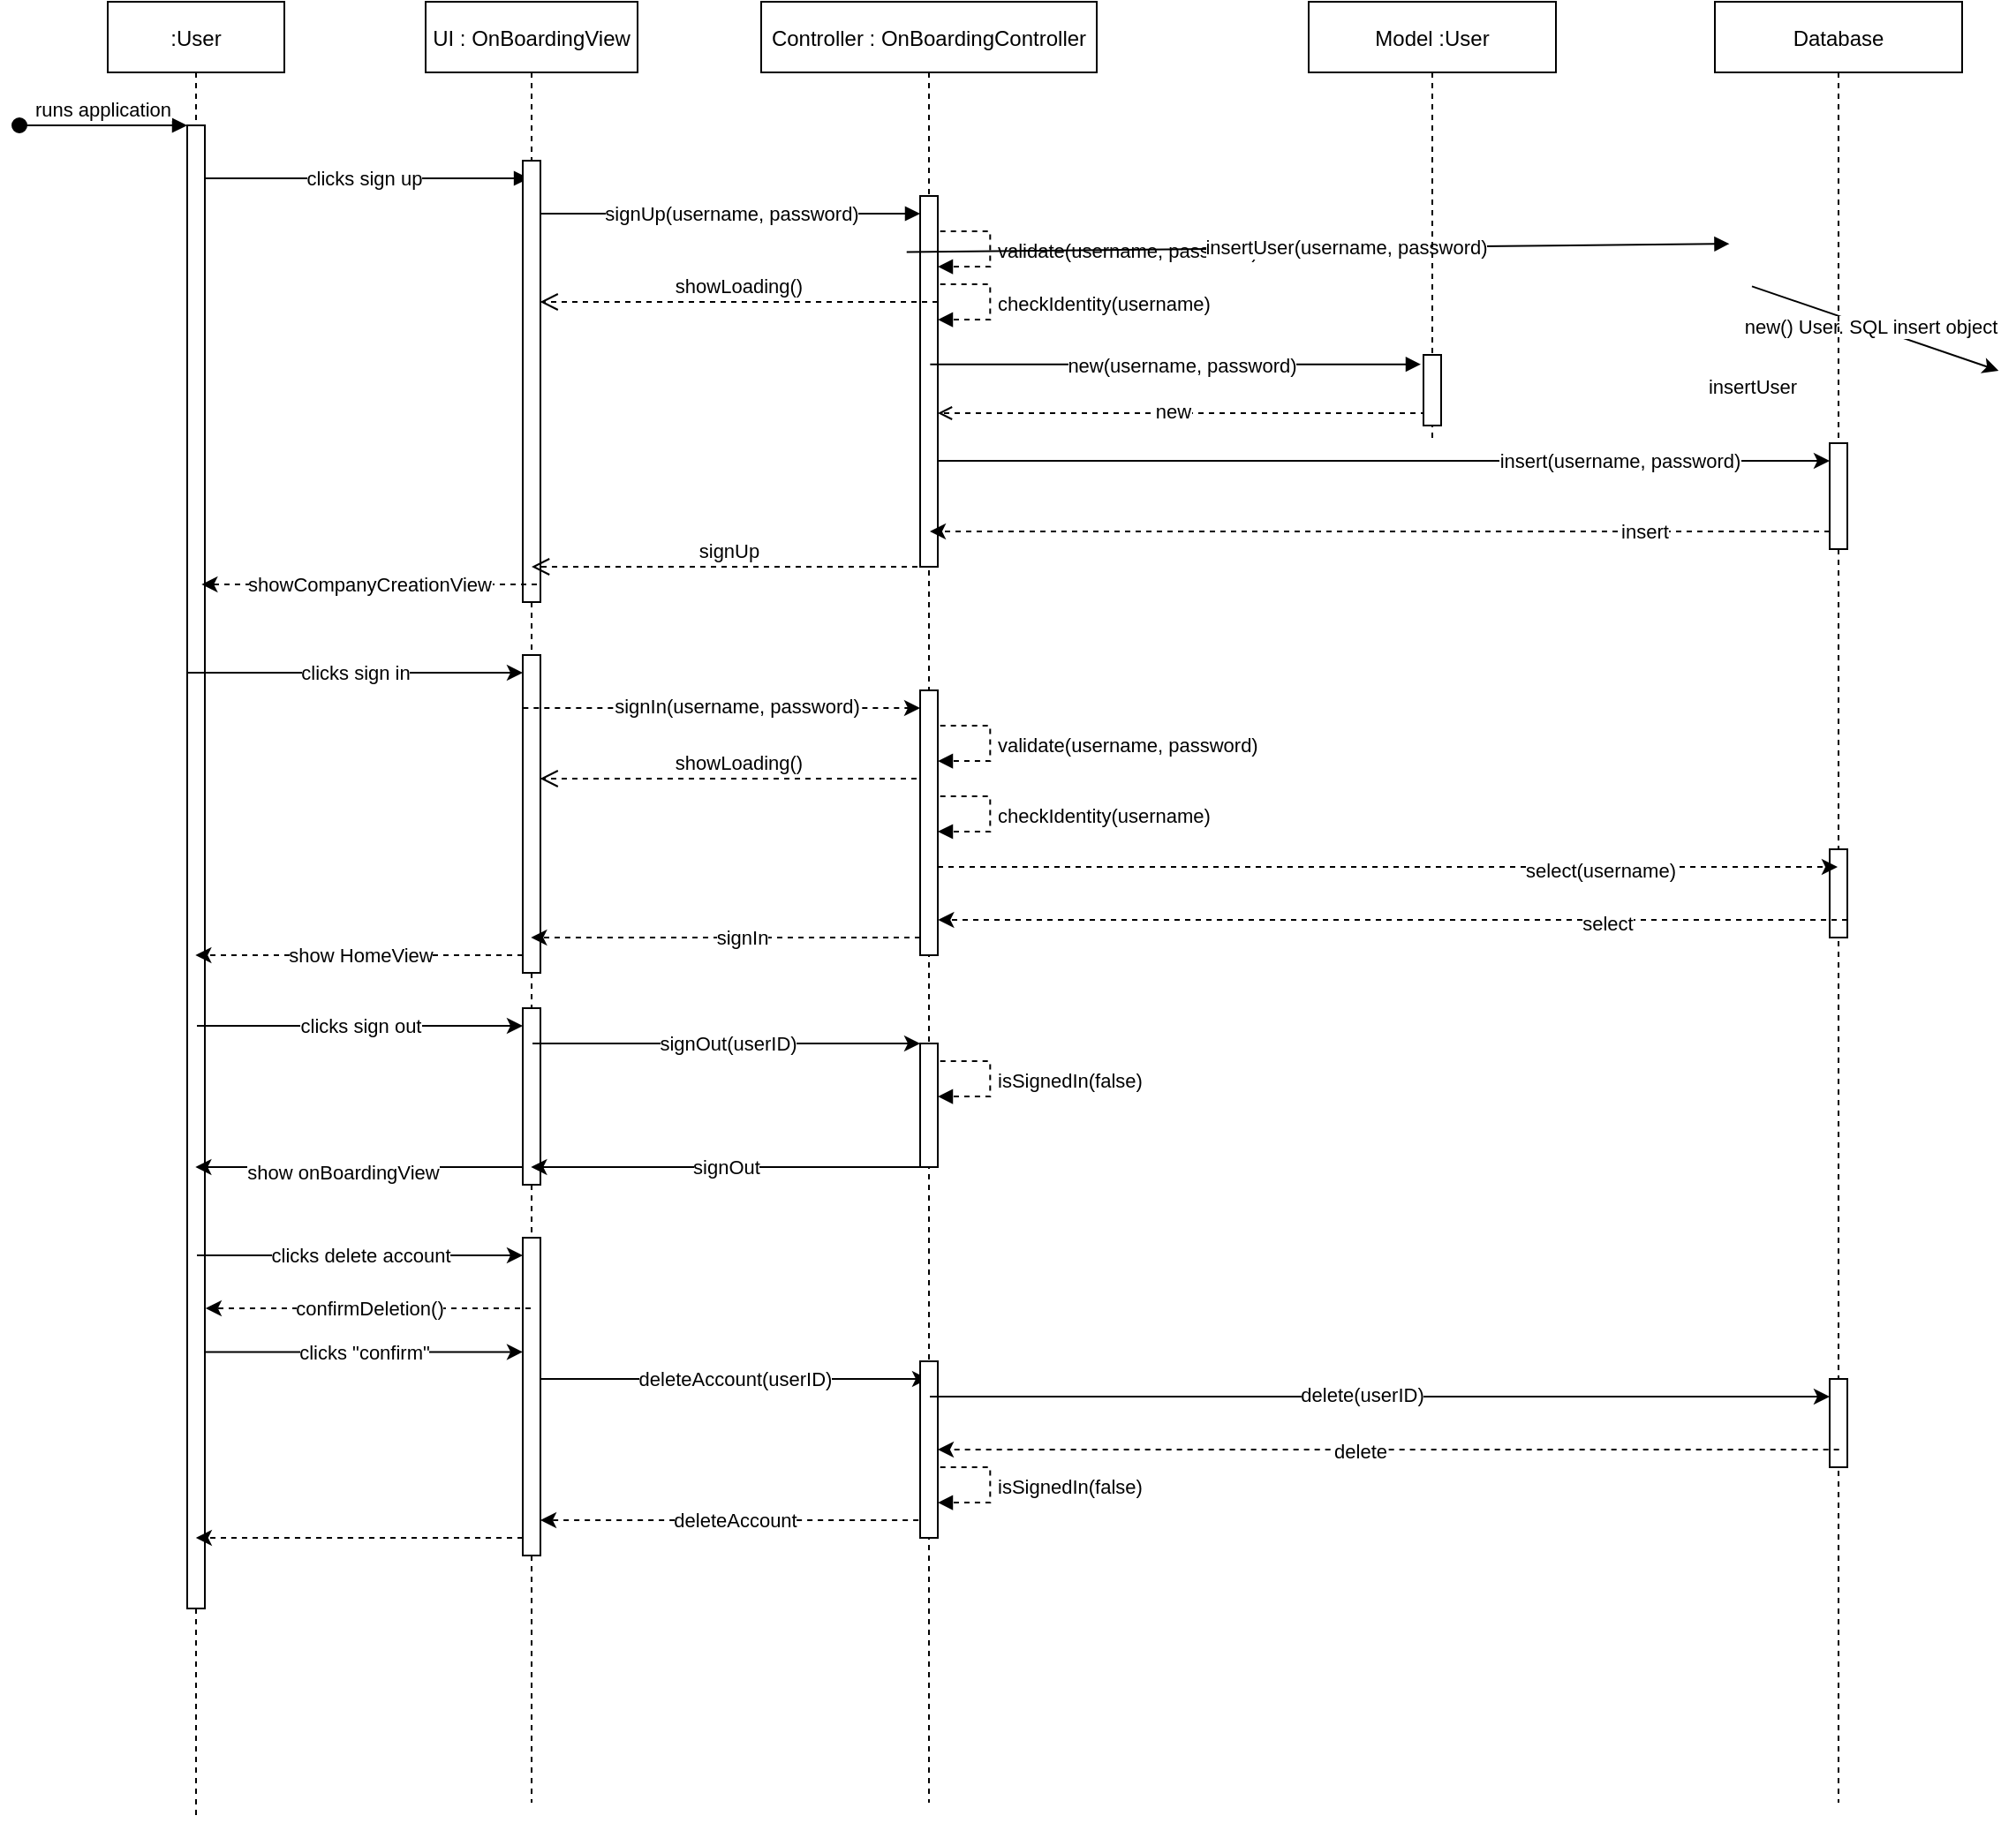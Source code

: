 <mxfile version="15.4.0" type="device"><diagram id="kgpKYQtTHZ0yAKxKKP6v" name="Page-1"><mxGraphModel dx="1650" dy="1036" grid="1" gridSize="10" guides="1" tooltips="1" connect="1" arrows="1" fold="1" page="1" pageScale="1" pageWidth="850" pageHeight="1100" math="0" shadow="0"><root><mxCell id="0"/><mxCell id="1" parent="0"/><mxCell id="3nuBFxr9cyL0pnOWT2aG-1" value=":User" style="shape=umlLifeline;perimeter=lifelinePerimeter;container=1;collapsible=0;recursiveResize=0;rounded=0;shadow=0;strokeWidth=1;" parent="1" vertex="1"><mxGeometry x="120" y="80" width="100" height="1030" as="geometry"/></mxCell><mxCell id="3nuBFxr9cyL0pnOWT2aG-2" value="" style="points=[];perimeter=orthogonalPerimeter;rounded=0;shadow=0;strokeWidth=1;" parent="3nuBFxr9cyL0pnOWT2aG-1" vertex="1"><mxGeometry x="45" y="70" width="10" height="840" as="geometry"/></mxCell><mxCell id="3nuBFxr9cyL0pnOWT2aG-3" value="runs application" style="verticalAlign=bottom;startArrow=oval;endArrow=block;startSize=8;shadow=0;strokeWidth=1;" parent="3nuBFxr9cyL0pnOWT2aG-1" target="3nuBFxr9cyL0pnOWT2aG-2" edge="1"><mxGeometry relative="1" as="geometry"><mxPoint x="-50" y="70" as="sourcePoint"/></mxGeometry></mxCell><mxCell id="3nuBFxr9cyL0pnOWT2aG-8" value="" style="verticalAlign=bottom;endArrow=block;shadow=0;strokeWidth=1;exitX=1.097;exitY=0.172;exitDx=0;exitDy=0;exitPerimeter=0;" parent="3nuBFxr9cyL0pnOWT2aG-1" edge="1"><mxGeometry relative="1" as="geometry"><mxPoint x="55.0" y="100.0" as="sourcePoint"/><mxPoint x="238.53" y="100.0" as="targetPoint"/></mxGeometry></mxCell><mxCell id="11hhM6i5iAfkKHrQpn12-8" value="clicks sign up" style="edgeLabel;html=1;align=center;verticalAlign=middle;resizable=0;points=[];" vertex="1" connectable="0" parent="3nuBFxr9cyL0pnOWT2aG-8"><mxGeometry x="0.121" relative="1" as="geometry"><mxPoint x="-13" as="offset"/></mxGeometry></mxCell><mxCell id="3nuBFxr9cyL0pnOWT2aG-5" value="UI : OnBoardingView" style="shape=umlLifeline;perimeter=lifelinePerimeter;container=1;collapsible=0;recursiveResize=0;rounded=0;shadow=0;strokeWidth=1;" parent="1" vertex="1"><mxGeometry x="300" y="80" width="120" height="1020" as="geometry"/></mxCell><mxCell id="3nuBFxr9cyL0pnOWT2aG-6" value="" style="points=[];perimeter=orthogonalPerimeter;rounded=0;shadow=0;strokeWidth=1;" parent="3nuBFxr9cyL0pnOWT2aG-5" vertex="1"><mxGeometry x="55" y="90" width="10" height="250" as="geometry"/></mxCell><mxCell id="11hhM6i5iAfkKHrQpn12-12" value="" style="verticalAlign=bottom;endArrow=block;shadow=0;strokeWidth=1;" edge="1" parent="3nuBFxr9cyL0pnOWT2aG-5"><mxGeometry relative="1" as="geometry"><mxPoint x="65" y="120" as="sourcePoint"/><mxPoint x="280" y="120" as="targetPoint"/></mxGeometry></mxCell><mxCell id="11hhM6i5iAfkKHrQpn12-13" value="signUp(username, password)" style="edgeLabel;html=1;align=center;verticalAlign=middle;resizable=0;points=[];" vertex="1" connectable="0" parent="11hhM6i5iAfkKHrQpn12-12"><mxGeometry x="0.121" relative="1" as="geometry"><mxPoint x="-13" as="offset"/></mxGeometry></mxCell><mxCell id="11hhM6i5iAfkKHrQpn12-109" value="showCompanyCreationView" style="edgeStyle=none;rounded=0;orthogonalLoop=1;jettySize=auto;html=1;dashed=1;startArrow=none;startFill=0;endArrow=classic;endFill=1;" edge="1" parent="3nuBFxr9cyL0pnOWT2aG-5"><mxGeometry relative="1" as="geometry"><mxPoint x="63" y="330" as="sourcePoint"/><mxPoint x="-126.833" y="330" as="targetPoint"/></mxGeometry></mxCell><mxCell id="11hhM6i5iAfkKHrQpn12-110" value="" style="points=[];perimeter=orthogonalPerimeter;rounded=0;shadow=0;strokeWidth=1;" vertex="1" parent="3nuBFxr9cyL0pnOWT2aG-5"><mxGeometry x="55" y="370" width="10" height="180" as="geometry"/></mxCell><mxCell id="11hhM6i5iAfkKHrQpn12-112" value="clicks sign in" style="edgeStyle=none;rounded=0;orthogonalLoop=1;jettySize=auto;html=1;startArrow=none;startFill=0;endArrow=classic;endFill=1;" edge="1" parent="3nuBFxr9cyL0pnOWT2aG-5"><mxGeometry relative="1" as="geometry"><mxPoint x="-134.833" y="380" as="sourcePoint"/><mxPoint x="55" y="380" as="targetPoint"/></mxGeometry></mxCell><mxCell id="11hhM6i5iAfkKHrQpn12-128" value="show HomeView" style="edgeStyle=none;rounded=0;orthogonalLoop=1;jettySize=auto;html=1;dashed=1;startArrow=none;startFill=0;endArrow=classic;endFill=1;" edge="1" parent="3nuBFxr9cyL0pnOWT2aG-5"><mxGeometry relative="1" as="geometry"><mxPoint x="55" y="540" as="sourcePoint"/><mxPoint x="-130.333" y="540" as="targetPoint"/></mxGeometry></mxCell><mxCell id="11hhM6i5iAfkKHrQpn12-129" value="" style="points=[];perimeter=orthogonalPerimeter;rounded=0;shadow=0;strokeWidth=1;" vertex="1" parent="3nuBFxr9cyL0pnOWT2aG-5"><mxGeometry x="55" y="570" width="10" height="100" as="geometry"/></mxCell><mxCell id="11hhM6i5iAfkKHrQpn12-130" value="clicks sign out" style="edgeStyle=none;rounded=0;orthogonalLoop=1;jettySize=auto;html=1;startArrow=none;startFill=0;endArrow=classic;endFill=1;" edge="1" parent="3nuBFxr9cyL0pnOWT2aG-5"><mxGeometry relative="1" as="geometry"><mxPoint x="-129.5" y="580" as="sourcePoint"/><mxPoint x="55" y="580" as="targetPoint"/></mxGeometry></mxCell><mxCell id="11hhM6i5iAfkKHrQpn12-143" value="" style="points=[];perimeter=orthogonalPerimeter;rounded=0;shadow=0;strokeWidth=1;" vertex="1" parent="3nuBFxr9cyL0pnOWT2aG-5"><mxGeometry x="55" y="700" width="10" height="180" as="geometry"/></mxCell><mxCell id="11hhM6i5iAfkKHrQpn12-144" value="clicks delete account" style="edgeStyle=none;rounded=0;orthogonalLoop=1;jettySize=auto;html=1;startArrow=none;startFill=0;endArrow=classic;endFill=1;" edge="1" parent="3nuBFxr9cyL0pnOWT2aG-5"><mxGeometry relative="1" as="geometry"><mxPoint x="-129.5" y="710" as="sourcePoint"/><mxPoint x="55" y="710" as="targetPoint"/></mxGeometry></mxCell><mxCell id="11hhM6i5iAfkKHrQpn12-152" value="clicks &quot;confirm&quot;" style="edgeStyle=none;rounded=0;orthogonalLoop=1;jettySize=auto;html=1;startArrow=none;startFill=0;endArrow=classic;endFill=1;" edge="1" parent="3nuBFxr9cyL0pnOWT2aG-5"><mxGeometry relative="1" as="geometry"><mxPoint x="-125" y="764.71" as="sourcePoint"/><mxPoint x="55" y="764.71" as="targetPoint"/></mxGeometry></mxCell><mxCell id="11hhM6i5iAfkKHrQpn12-146" value="deleteAccount(userID)" style="edgeStyle=none;rounded=0;orthogonalLoop=1;jettySize=auto;html=1;startArrow=none;startFill=0;endArrow=classic;endFill=1;" edge="1" parent="3nuBFxr9cyL0pnOWT2aG-5"><mxGeometry relative="1" as="geometry"><mxPoint x="65" y="780" as="sourcePoint"/><mxPoint x="284.5" y="780" as="targetPoint"/></mxGeometry></mxCell><mxCell id="11hhM6i5iAfkKHrQpn12-149" value="deleteAccount" style="edgeStyle=none;rounded=0;orthogonalLoop=1;jettySize=auto;html=1;dashed=1;startArrow=none;startFill=0;endArrow=classic;endFill=1;" edge="1" parent="3nuBFxr9cyL0pnOWT2aG-5"><mxGeometry relative="1" as="geometry"><mxPoint x="285.07" y="860" as="sourcePoint"/><mxPoint x="64.999" y="860" as="targetPoint"/></mxGeometry></mxCell><mxCell id="11hhM6i5iAfkKHrQpn12-150" style="edgeStyle=none;rounded=0;orthogonalLoop=1;jettySize=auto;html=1;dashed=1;startArrow=none;startFill=0;endArrow=classic;endFill=1;" edge="1" parent="3nuBFxr9cyL0pnOWT2aG-5"><mxGeometry relative="1" as="geometry"><mxPoint x="55" y="870" as="sourcePoint"/><mxPoint x="-130.071" y="870" as="targetPoint"/></mxGeometry></mxCell><mxCell id="3nuBFxr9cyL0pnOWT2aG-7" value="signUp" style="verticalAlign=bottom;endArrow=open;dashed=1;endSize=8;shadow=0;strokeWidth=1;" parent="1" target="3nuBFxr9cyL0pnOWT2aG-5" edge="1"><mxGeometry relative="1" as="geometry"><mxPoint x="175" y="400" as="targetPoint"/><mxPoint x="584.5" y="400" as="sourcePoint"/></mxGeometry></mxCell><mxCell id="11hhM6i5iAfkKHrQpn12-104" style="edgeStyle=none;rounded=0;orthogonalLoop=1;jettySize=auto;html=1;startArrow=none;startFill=0;endArrow=classic;endFill=1;" edge="1" parent="1"><mxGeometry relative="1" as="geometry"><mxPoint x="584.929" y="340" as="sourcePoint"/><mxPoint x="1095" y="340" as="targetPoint"/></mxGeometry></mxCell><mxCell id="11hhM6i5iAfkKHrQpn12-106" value="insert(username, password)" style="edgeLabel;html=1;align=center;verticalAlign=middle;resizable=0;points=[];" vertex="1" connectable="0" parent="11hhM6i5iAfkKHrQpn12-104"><mxGeometry x="0.531" relative="1" as="geometry"><mxPoint as="offset"/></mxGeometry></mxCell><mxCell id="11hhM6i5iAfkKHrQpn12-1" value="Controller : OnBoardingController" style="shape=umlLifeline;perimeter=lifelinePerimeter;container=1;collapsible=0;recursiveResize=0;rounded=0;shadow=0;strokeWidth=1;" vertex="1" parent="1"><mxGeometry x="490" y="80" width="190" height="1020" as="geometry"/></mxCell><mxCell id="11hhM6i5iAfkKHrQpn12-11" value="" style="points=[];perimeter=orthogonalPerimeter;rounded=0;shadow=0;strokeWidth=1;" vertex="1" parent="11hhM6i5iAfkKHrQpn12-1"><mxGeometry x="90" y="110" width="10" height="210" as="geometry"/></mxCell><mxCell id="11hhM6i5iAfkKHrQpn12-103" value="validate(username, password)" style="edgeStyle=orthogonalEdgeStyle;html=1;align=left;spacingLeft=2;endArrow=block;rounded=0;entryX=1.033;entryY=0.317;dashed=1;exitX=1.167;exitY=0.192;exitDx=0;exitDy=0;exitPerimeter=0;entryDx=0;entryDy=0;entryPerimeter=0;" edge="1" parent="11hhM6i5iAfkKHrQpn12-1"><mxGeometry relative="1" as="geometry"><mxPoint x="101.34" y="130.02" as="sourcePoint"/><Array as="points"><mxPoint x="129.67" y="130.3"/><mxPoint x="129.67" y="150.3"/></Array><mxPoint x="100" y="150.02" as="targetPoint"/></mxGeometry></mxCell><mxCell id="11hhM6i5iAfkKHrQpn12-98" value="checkIdentity(username)" style="edgeStyle=orthogonalEdgeStyle;html=1;align=left;spacingLeft=2;endArrow=block;rounded=0;entryX=1.033;entryY=0.317;dashed=1;exitX=1.167;exitY=0.192;exitDx=0;exitDy=0;exitPerimeter=0;entryDx=0;entryDy=0;entryPerimeter=0;" edge="1" parent="11hhM6i5iAfkKHrQpn12-1"><mxGeometry relative="1" as="geometry"><mxPoint x="101.34" y="160.02" as="sourcePoint"/><Array as="points"><mxPoint x="129.67" y="160.3"/><mxPoint x="129.67" y="180.3"/></Array><mxPoint x="100.0" y="180.02" as="targetPoint"/></mxGeometry></mxCell><mxCell id="11hhM6i5iAfkKHrQpn12-34" value="showLoading()" style="verticalAlign=bottom;endArrow=open;dashed=1;endSize=8;shadow=0;strokeWidth=1;entryX=0.979;entryY=0.904;entryDx=0;entryDy=0;entryPerimeter=0;" edge="1" parent="11hhM6i5iAfkKHrQpn12-1"><mxGeometry relative="1" as="geometry"><mxPoint x="-125.21" y="170.0" as="targetPoint"/><mxPoint x="100" y="170.0" as="sourcePoint"/></mxGeometry></mxCell><mxCell id="11hhM6i5iAfkKHrQpn12-113" style="edgeStyle=none;rounded=0;orthogonalLoop=1;jettySize=auto;html=1;dashed=1;startArrow=none;startFill=0;endArrow=classic;endFill=1;" edge="1" parent="11hhM6i5iAfkKHrQpn12-1"><mxGeometry relative="1" as="geometry"><mxPoint x="-134.833" y="400" as="sourcePoint"/><mxPoint x="90" y="400" as="targetPoint"/></mxGeometry></mxCell><mxCell id="11hhM6i5iAfkKHrQpn12-114" value="signIn(username, password)" style="edgeLabel;html=1;align=center;verticalAlign=middle;resizable=0;points=[];" vertex="1" connectable="0" parent="11hhM6i5iAfkKHrQpn12-113"><mxGeometry x="0.076" y="1" relative="1" as="geometry"><mxPoint as="offset"/></mxGeometry></mxCell><mxCell id="11hhM6i5iAfkKHrQpn12-115" value="validate(username, password)" style="edgeStyle=orthogonalEdgeStyle;html=1;align=left;spacingLeft=2;endArrow=block;rounded=0;entryX=1.033;entryY=0.317;dashed=1;exitX=1.167;exitY=0.192;exitDx=0;exitDy=0;exitPerimeter=0;entryDx=0;entryDy=0;entryPerimeter=0;" edge="1" parent="11hhM6i5iAfkKHrQpn12-1"><mxGeometry relative="1" as="geometry"><mxPoint x="101.34" y="410.02" as="sourcePoint"/><Array as="points"><mxPoint x="129.67" y="410.3"/><mxPoint x="129.67" y="430.3"/></Array><mxPoint x="100" y="430.02" as="targetPoint"/></mxGeometry></mxCell><mxCell id="11hhM6i5iAfkKHrQpn12-116" value="isSignedIn(false)" style="edgeStyle=orthogonalEdgeStyle;html=1;align=left;spacingLeft=2;endArrow=block;rounded=0;entryX=1.033;entryY=0.317;dashed=1;exitX=1.167;exitY=0.192;exitDx=0;exitDy=0;exitPerimeter=0;entryDx=0;entryDy=0;entryPerimeter=0;" edge="1" parent="11hhM6i5iAfkKHrQpn12-1"><mxGeometry relative="1" as="geometry"><mxPoint x="101.34" y="600.02" as="sourcePoint"/><Array as="points"><mxPoint x="129.67" y="600.3"/><mxPoint x="129.67" y="620.3"/></Array><mxPoint x="100.0" y="620.02" as="targetPoint"/></mxGeometry></mxCell><mxCell id="11hhM6i5iAfkKHrQpn12-117" value="showLoading()" style="verticalAlign=bottom;endArrow=open;dashed=1;endSize=8;shadow=0;strokeWidth=1;entryX=0.979;entryY=0.904;entryDx=0;entryDy=0;entryPerimeter=0;" edge="1" parent="11hhM6i5iAfkKHrQpn12-1"><mxGeometry relative="1" as="geometry"><mxPoint x="-125.21" y="440" as="targetPoint"/><mxPoint x="100" y="440" as="sourcePoint"/></mxGeometry></mxCell><mxCell id="11hhM6i5iAfkKHrQpn12-126" style="edgeStyle=none;rounded=0;orthogonalLoop=1;jettySize=auto;html=1;dashed=1;startArrow=none;startFill=0;endArrow=classic;endFill=1;" edge="1" parent="11hhM6i5iAfkKHrQpn12-1"><mxGeometry relative="1" as="geometry"><mxPoint x="90" y="530" as="sourcePoint"/><mxPoint x="-130.333" y="530" as="targetPoint"/></mxGeometry></mxCell><mxCell id="11hhM6i5iAfkKHrQpn12-127" value="signIn" style="edgeLabel;html=1;align=center;verticalAlign=middle;resizable=0;points=[];" vertex="1" connectable="0" parent="11hhM6i5iAfkKHrQpn12-126"><mxGeometry x="-0.08" relative="1" as="geometry"><mxPoint as="offset"/></mxGeometry></mxCell><mxCell id="11hhM6i5iAfkKHrQpn12-132" value="" style="points=[];perimeter=orthogonalPerimeter;rounded=0;shadow=0;strokeWidth=1;" vertex="1" parent="11hhM6i5iAfkKHrQpn12-1"><mxGeometry x="90" y="590" width="10" height="70" as="geometry"/></mxCell><mxCell id="11hhM6i5iAfkKHrQpn12-133" value="signOut(userID)" style="edgeStyle=none;rounded=0;orthogonalLoop=1;jettySize=auto;html=1;startArrow=none;startFill=0;endArrow=classic;endFill=1;" edge="1" parent="11hhM6i5iAfkKHrQpn12-1"><mxGeometry relative="1" as="geometry"><mxPoint x="-129.5" y="590" as="sourcePoint"/><mxPoint x="90" y="590" as="targetPoint"/></mxGeometry></mxCell><mxCell id="11hhM6i5iAfkKHrQpn12-140" value="signOut" style="edgeStyle=none;rounded=0;orthogonalLoop=1;jettySize=auto;html=1;startArrow=none;startFill=0;endArrow=classic;endFill=1;" edge="1" parent="11hhM6i5iAfkKHrQpn12-1"><mxGeometry relative="1" as="geometry"><mxPoint x="90" y="660" as="sourcePoint"/><mxPoint x="-130.333" y="660" as="targetPoint"/></mxGeometry></mxCell><mxCell id="11hhM6i5iAfkKHrQpn12-145" value="" style="points=[];perimeter=orthogonalPerimeter;rounded=0;shadow=0;strokeWidth=1;" vertex="1" parent="11hhM6i5iAfkKHrQpn12-1"><mxGeometry x="90" y="770" width="10" height="100" as="geometry"/></mxCell><mxCell id="11hhM6i5iAfkKHrQpn12-147" value="checkIdentity(username)" style="edgeStyle=orthogonalEdgeStyle;html=1;align=left;spacingLeft=2;endArrow=block;rounded=0;entryX=1.033;entryY=0.317;dashed=1;exitX=1.167;exitY=0.192;exitDx=0;exitDy=0;exitPerimeter=0;entryDx=0;entryDy=0;entryPerimeter=0;" edge="1" parent="11hhM6i5iAfkKHrQpn12-1"><mxGeometry relative="1" as="geometry"><mxPoint x="101.34" y="450" as="sourcePoint"/><Array as="points"><mxPoint x="129.67" y="450.28"/><mxPoint x="129.67" y="470.28"/></Array><mxPoint x="100" y="470" as="targetPoint"/></mxGeometry></mxCell><mxCell id="11hhM6i5iAfkKHrQpn12-148" value="isSignedIn(false)" style="edgeStyle=orthogonalEdgeStyle;html=1;align=left;spacingLeft=2;endArrow=block;rounded=0;entryX=1.033;entryY=0.317;dashed=1;exitX=1.167;exitY=0.192;exitDx=0;exitDy=0;exitPerimeter=0;entryDx=0;entryDy=0;entryPerimeter=0;" edge="1" parent="11hhM6i5iAfkKHrQpn12-1"><mxGeometry relative="1" as="geometry"><mxPoint x="101.34" y="830.02" as="sourcePoint"/><Array as="points"><mxPoint x="129.67" y="830.3"/><mxPoint x="129.67" y="850.3"/></Array><mxPoint x="100" y="850.02" as="targetPoint"/></mxGeometry></mxCell><mxCell id="11hhM6i5iAfkKHrQpn12-15" value="" style="verticalAlign=bottom;endArrow=block;shadow=0;strokeWidth=1;exitX=1.167;exitY=0.596;exitDx=0;exitDy=0;exitPerimeter=0;" edge="1" parent="1"><mxGeometry relative="1" as="geometry"><mxPoint x="585.67" y="285.36" as="sourcePoint"/><mxPoint x="863.5" y="285.36" as="targetPoint"/></mxGeometry></mxCell><mxCell id="11hhM6i5iAfkKHrQpn12-16" value="new(username, password)" style="edgeLabel;html=1;align=center;verticalAlign=middle;resizable=0;points=[];" vertex="1" connectable="0" parent="11hhM6i5iAfkKHrQpn12-15"><mxGeometry x="0.121" relative="1" as="geometry"><mxPoint x="-13" as="offset"/></mxGeometry></mxCell><mxCell id="11hhM6i5iAfkKHrQpn12-18" value="" style="verticalAlign=bottom;endArrow=block;shadow=0;strokeWidth=1;entryX=-0.176;entryY=0.071;entryDx=0;entryDy=0;entryPerimeter=0;exitX=1.41;exitY=0.138;exitDx=0;exitDy=0;exitPerimeter=0;" edge="1" parent="1" source="11hhM6i5iAfkKHrQpn12-14"><mxGeometry relative="1" as="geometry"><mxPoint x="572.38" y="221.76" as="sourcePoint"/><mxPoint x="1038.24" y="217.1" as="targetPoint"/></mxGeometry></mxCell><mxCell id="11hhM6i5iAfkKHrQpn12-19" value="insertUser(username, password)" style="edgeLabel;html=1;align=center;verticalAlign=middle;resizable=0;points=[];" vertex="1" connectable="0" parent="11hhM6i5iAfkKHrQpn12-18"><mxGeometry x="0.121" relative="1" as="geometry"><mxPoint x="-13" as="offset"/></mxGeometry></mxCell><mxCell id="11hhM6i5iAfkKHrQpn12-22" style="rounded=0;orthogonalLoop=1;jettySize=auto;html=1;entryX=-0.038;entryY=0.177;entryDx=0;entryDy=0;entryPerimeter=0;exitX=1.1;exitY=0.312;exitDx=0;exitDy=0;exitPerimeter=0;" edge="1" parent="1" target="11hhM6i5iAfkKHrQpn12-24"><mxGeometry relative="1" as="geometry"><mxPoint x="1051" y="241.2" as="sourcePoint"/><mxPoint x="1190.66" y="288.96" as="targetPoint"/></mxGeometry></mxCell><mxCell id="11hhM6i5iAfkKHrQpn12-25" value="new()&amp;nbsp;User. SQL insert object" style="edgeLabel;html=1;align=center;verticalAlign=middle;resizable=0;points=[];" vertex="1" connectable="0" parent="11hhM6i5iAfkKHrQpn12-22"><mxGeometry x="-0.041" relative="1" as="geometry"><mxPoint as="offset"/></mxGeometry></mxCell><mxCell id="11hhM6i5iAfkKHrQpn12-27" style="rounded=0;orthogonalLoop=1;jettySize=auto;html=1;entryX=1.18;entryY=0.756;entryDx=0;entryDy=0;entryPerimeter=0;exitX=-0.016;exitY=0.943;exitDx=0;exitDy=0;exitPerimeter=0;dashed=1;endArrow=open;endFill=0;" edge="1" parent="1" source="11hhM6i5iAfkKHrQpn12-24"><mxGeometry relative="1" as="geometry"><mxPoint x="1051.8" y="285.6" as="targetPoint"/></mxGeometry></mxCell><mxCell id="11hhM6i5iAfkKHrQpn12-29" style="rounded=0;orthogonalLoop=1;jettySize=auto;html=1;entryX=1;entryY=0.826;entryDx=0;entryDy=0;entryPerimeter=0;exitX=-0.086;exitY=0.874;exitDx=0;exitDy=0;exitPerimeter=0;dashed=1;startArrow=none;startFill=0;endArrow=open;endFill=0;" edge="1" parent="1" target="11hhM6i5iAfkKHrQpn12-14"><mxGeometry relative="1" as="geometry"><mxPoint x="1039.14" y="297.4" as="sourcePoint"/><mxPoint x="1061.8" y="295.6" as="targetPoint"/></mxGeometry></mxCell><mxCell id="11hhM6i5iAfkKHrQpn12-30" value="insertUser" style="edgeLabel;html=1;align=center;verticalAlign=middle;resizable=0;points=[];" vertex="1" connectable="0" parent="11hhM6i5iAfkKHrQpn12-29"><mxGeometry x="0.058" y="-1" relative="1" as="geometry"><mxPoint as="offset"/></mxGeometry></mxCell><mxCell id="11hhM6i5iAfkKHrQpn12-31" style="rounded=0;orthogonalLoop=1;jettySize=auto;html=1;dashed=1;startArrow=none;startFill=0;endArrow=open;endFill=0;" edge="1" parent="1"><mxGeometry relative="1" as="geometry"><mxPoint x="872.5" y="313" as="sourcePoint"/><mxPoint x="590" y="313" as="targetPoint"/></mxGeometry></mxCell><mxCell id="11hhM6i5iAfkKHrQpn12-32" value="new" style="edgeLabel;html=1;align=center;verticalAlign=middle;resizable=0;points=[];" vertex="1" connectable="0" parent="11hhM6i5iAfkKHrQpn12-31"><mxGeometry x="0.058" y="-1" relative="1" as="geometry"><mxPoint as="offset"/></mxGeometry></mxCell><mxCell id="11hhM6i5iAfkKHrQpn12-94" value="Model :User" style="shape=umlLifeline;perimeter=lifelinePerimeter;container=1;collapsible=0;recursiveResize=0;rounded=0;shadow=0;strokeWidth=1;" vertex="1" parent="1"><mxGeometry x="800" y="80" width="140" height="250" as="geometry"/></mxCell><mxCell id="11hhM6i5iAfkKHrQpn12-95" value="" style="points=[];perimeter=orthogonalPerimeter;rounded=0;shadow=0;strokeWidth=1;" vertex="1" parent="11hhM6i5iAfkKHrQpn12-94"><mxGeometry x="65" y="200" width="10" height="40" as="geometry"/></mxCell><mxCell id="11hhM6i5iAfkKHrQpn12-107" style="edgeStyle=none;rounded=0;orthogonalLoop=1;jettySize=auto;html=1;startArrow=none;startFill=0;endArrow=classic;endFill=1;dashed=1;" edge="1" parent="11hhM6i5iAfkKHrQpn12-94"><mxGeometry relative="1" as="geometry"><mxPoint x="295" y="300" as="sourcePoint"/><mxPoint x="-214.5" y="300" as="targetPoint"/></mxGeometry></mxCell><mxCell id="11hhM6i5iAfkKHrQpn12-108" value="insert" style="edgeLabel;html=1;align=center;verticalAlign=middle;resizable=0;points=[];" vertex="1" connectable="0" parent="11hhM6i5iAfkKHrQpn12-107"><mxGeometry x="-0.36" y="-1" relative="1" as="geometry"><mxPoint x="58" y="1" as="offset"/></mxGeometry></mxCell><mxCell id="11hhM6i5iAfkKHrQpn12-99" value="Database" style="shape=umlLifeline;perimeter=lifelinePerimeter;container=1;collapsible=0;recursiveResize=0;rounded=0;shadow=0;strokeWidth=1;" vertex="1" parent="1"><mxGeometry x="1030" y="80" width="140" height="1020" as="geometry"/></mxCell><mxCell id="11hhM6i5iAfkKHrQpn12-100" value="" style="points=[];perimeter=orthogonalPerimeter;rounded=0;shadow=0;strokeWidth=1;" vertex="1" parent="11hhM6i5iAfkKHrQpn12-99"><mxGeometry x="65" y="250" width="10" height="60" as="geometry"/></mxCell><mxCell id="11hhM6i5iAfkKHrQpn12-118" value="" style="points=[];perimeter=orthogonalPerimeter;rounded=0;shadow=0;strokeWidth=1;" vertex="1" parent="11hhM6i5iAfkKHrQpn12-99"><mxGeometry x="65" y="480" width="10" height="50" as="geometry"/></mxCell><mxCell id="11hhM6i5iAfkKHrQpn12-123" style="edgeStyle=none;rounded=0;orthogonalLoop=1;jettySize=auto;html=1;dashed=1;startArrow=none;startFill=0;endArrow=classic;endFill=1;" edge="1" parent="11hhM6i5iAfkKHrQpn12-99"><mxGeometry relative="1" as="geometry"><mxPoint x="75" y="520" as="sourcePoint"/><mxPoint x="-439.833" y="520" as="targetPoint"/></mxGeometry></mxCell><mxCell id="11hhM6i5iAfkKHrQpn12-124" value="select" style="edgeLabel;html=1;align=center;verticalAlign=middle;resizable=0;points=[];" vertex="1" connectable="0" parent="11hhM6i5iAfkKHrQpn12-123"><mxGeometry x="-0.469" y="2" relative="1" as="geometry"><mxPoint as="offset"/></mxGeometry></mxCell><mxCell id="11hhM6i5iAfkKHrQpn12-134" value="" style="points=[];perimeter=orthogonalPerimeter;rounded=0;shadow=0;strokeWidth=1;" vertex="1" parent="11hhM6i5iAfkKHrQpn12-99"><mxGeometry x="65" y="780" width="10" height="50" as="geometry"/></mxCell><mxCell id="11hhM6i5iAfkKHrQpn12-120" style="edgeStyle=none;rounded=0;orthogonalLoop=1;jettySize=auto;html=1;dashed=1;startArrow=none;startFill=0;endArrow=classic;endFill=1;" edge="1" parent="1"><mxGeometry relative="1" as="geometry"><mxPoint x="590" y="570" as="sourcePoint"/><mxPoint x="1099.5" y="570" as="targetPoint"/></mxGeometry></mxCell><mxCell id="11hhM6i5iAfkKHrQpn12-122" value="select(username)" style="edgeLabel;html=1;align=center;verticalAlign=middle;resizable=0;points=[];" vertex="1" connectable="0" parent="11hhM6i5iAfkKHrQpn12-120"><mxGeometry x="0.473" y="-2" relative="1" as="geometry"><mxPoint as="offset"/></mxGeometry></mxCell><mxCell id="11hhM6i5iAfkKHrQpn12-111" value="" style="points=[];perimeter=orthogonalPerimeter;rounded=0;shadow=0;strokeWidth=1;" vertex="1" parent="1"><mxGeometry x="580" y="470" width="10" height="150" as="geometry"/></mxCell><mxCell id="11hhM6i5iAfkKHrQpn12-137" style="edgeStyle=none;rounded=0;orthogonalLoop=1;jettySize=auto;html=1;startArrow=none;startFill=0;endArrow=classic;endFill=1;dashed=1;" edge="1" parent="1"><mxGeometry relative="1" as="geometry"><mxPoint x="1100.33" y="900" as="sourcePoint"/><mxPoint x="589.997" y="900" as="targetPoint"/></mxGeometry></mxCell><mxCell id="11hhM6i5iAfkKHrQpn12-138" value="delete" style="edgeLabel;html=1;align=center;verticalAlign=middle;resizable=0;points=[];" vertex="1" connectable="0" parent="11hhM6i5iAfkKHrQpn12-137"><mxGeometry x="0.065" y="1" relative="1" as="geometry"><mxPoint as="offset"/></mxGeometry></mxCell><mxCell id="11hhM6i5iAfkKHrQpn12-141" style="edgeStyle=none;rounded=0;orthogonalLoop=1;jettySize=auto;html=1;startArrow=none;startFill=0;endArrow=classic;endFill=1;" edge="1" parent="1"><mxGeometry relative="1" as="geometry"><mxPoint x="355" y="740" as="sourcePoint"/><mxPoint x="169.667" y="740" as="targetPoint"/></mxGeometry></mxCell><mxCell id="11hhM6i5iAfkKHrQpn12-142" value="show onBoardingView" style="edgeLabel;html=1;align=center;verticalAlign=middle;resizable=0;points=[];" vertex="1" connectable="0" parent="11hhM6i5iAfkKHrQpn12-141"><mxGeometry x="0.102" y="3" relative="1" as="geometry"><mxPoint as="offset"/></mxGeometry></mxCell><mxCell id="11hhM6i5iAfkKHrQpn12-151" value="confirmDeletion()" style="edgeStyle=none;rounded=0;orthogonalLoop=1;jettySize=auto;html=1;startArrow=none;startFill=0;endArrow=classic;endFill=1;dashed=1;" edge="1" parent="1" source="3nuBFxr9cyL0pnOWT2aG-5"><mxGeometry relative="1" as="geometry"><mxPoint x="590" y="820" as="sourcePoint"/><mxPoint x="175.429" y="820" as="targetPoint"/></mxGeometry></mxCell><mxCell id="11hhM6i5iAfkKHrQpn12-135" style="edgeStyle=none;rounded=0;orthogonalLoop=1;jettySize=auto;html=1;startArrow=none;startFill=0;endArrow=classic;endFill=1;" edge="1" parent="1"><mxGeometry relative="1" as="geometry"><mxPoint x="585.5" y="870" as="sourcePoint"/><mxPoint x="1095" y="870" as="targetPoint"/></mxGeometry></mxCell><mxCell id="11hhM6i5iAfkKHrQpn12-136" value="delete(userID)" style="edgeLabel;html=1;align=center;verticalAlign=middle;resizable=0;points=[];" vertex="1" connectable="0" parent="11hhM6i5iAfkKHrQpn12-135"><mxGeometry x="-0.04" y="2" relative="1" as="geometry"><mxPoint y="1" as="offset"/></mxGeometry></mxCell></root></mxGraphModel></diagram></mxfile>